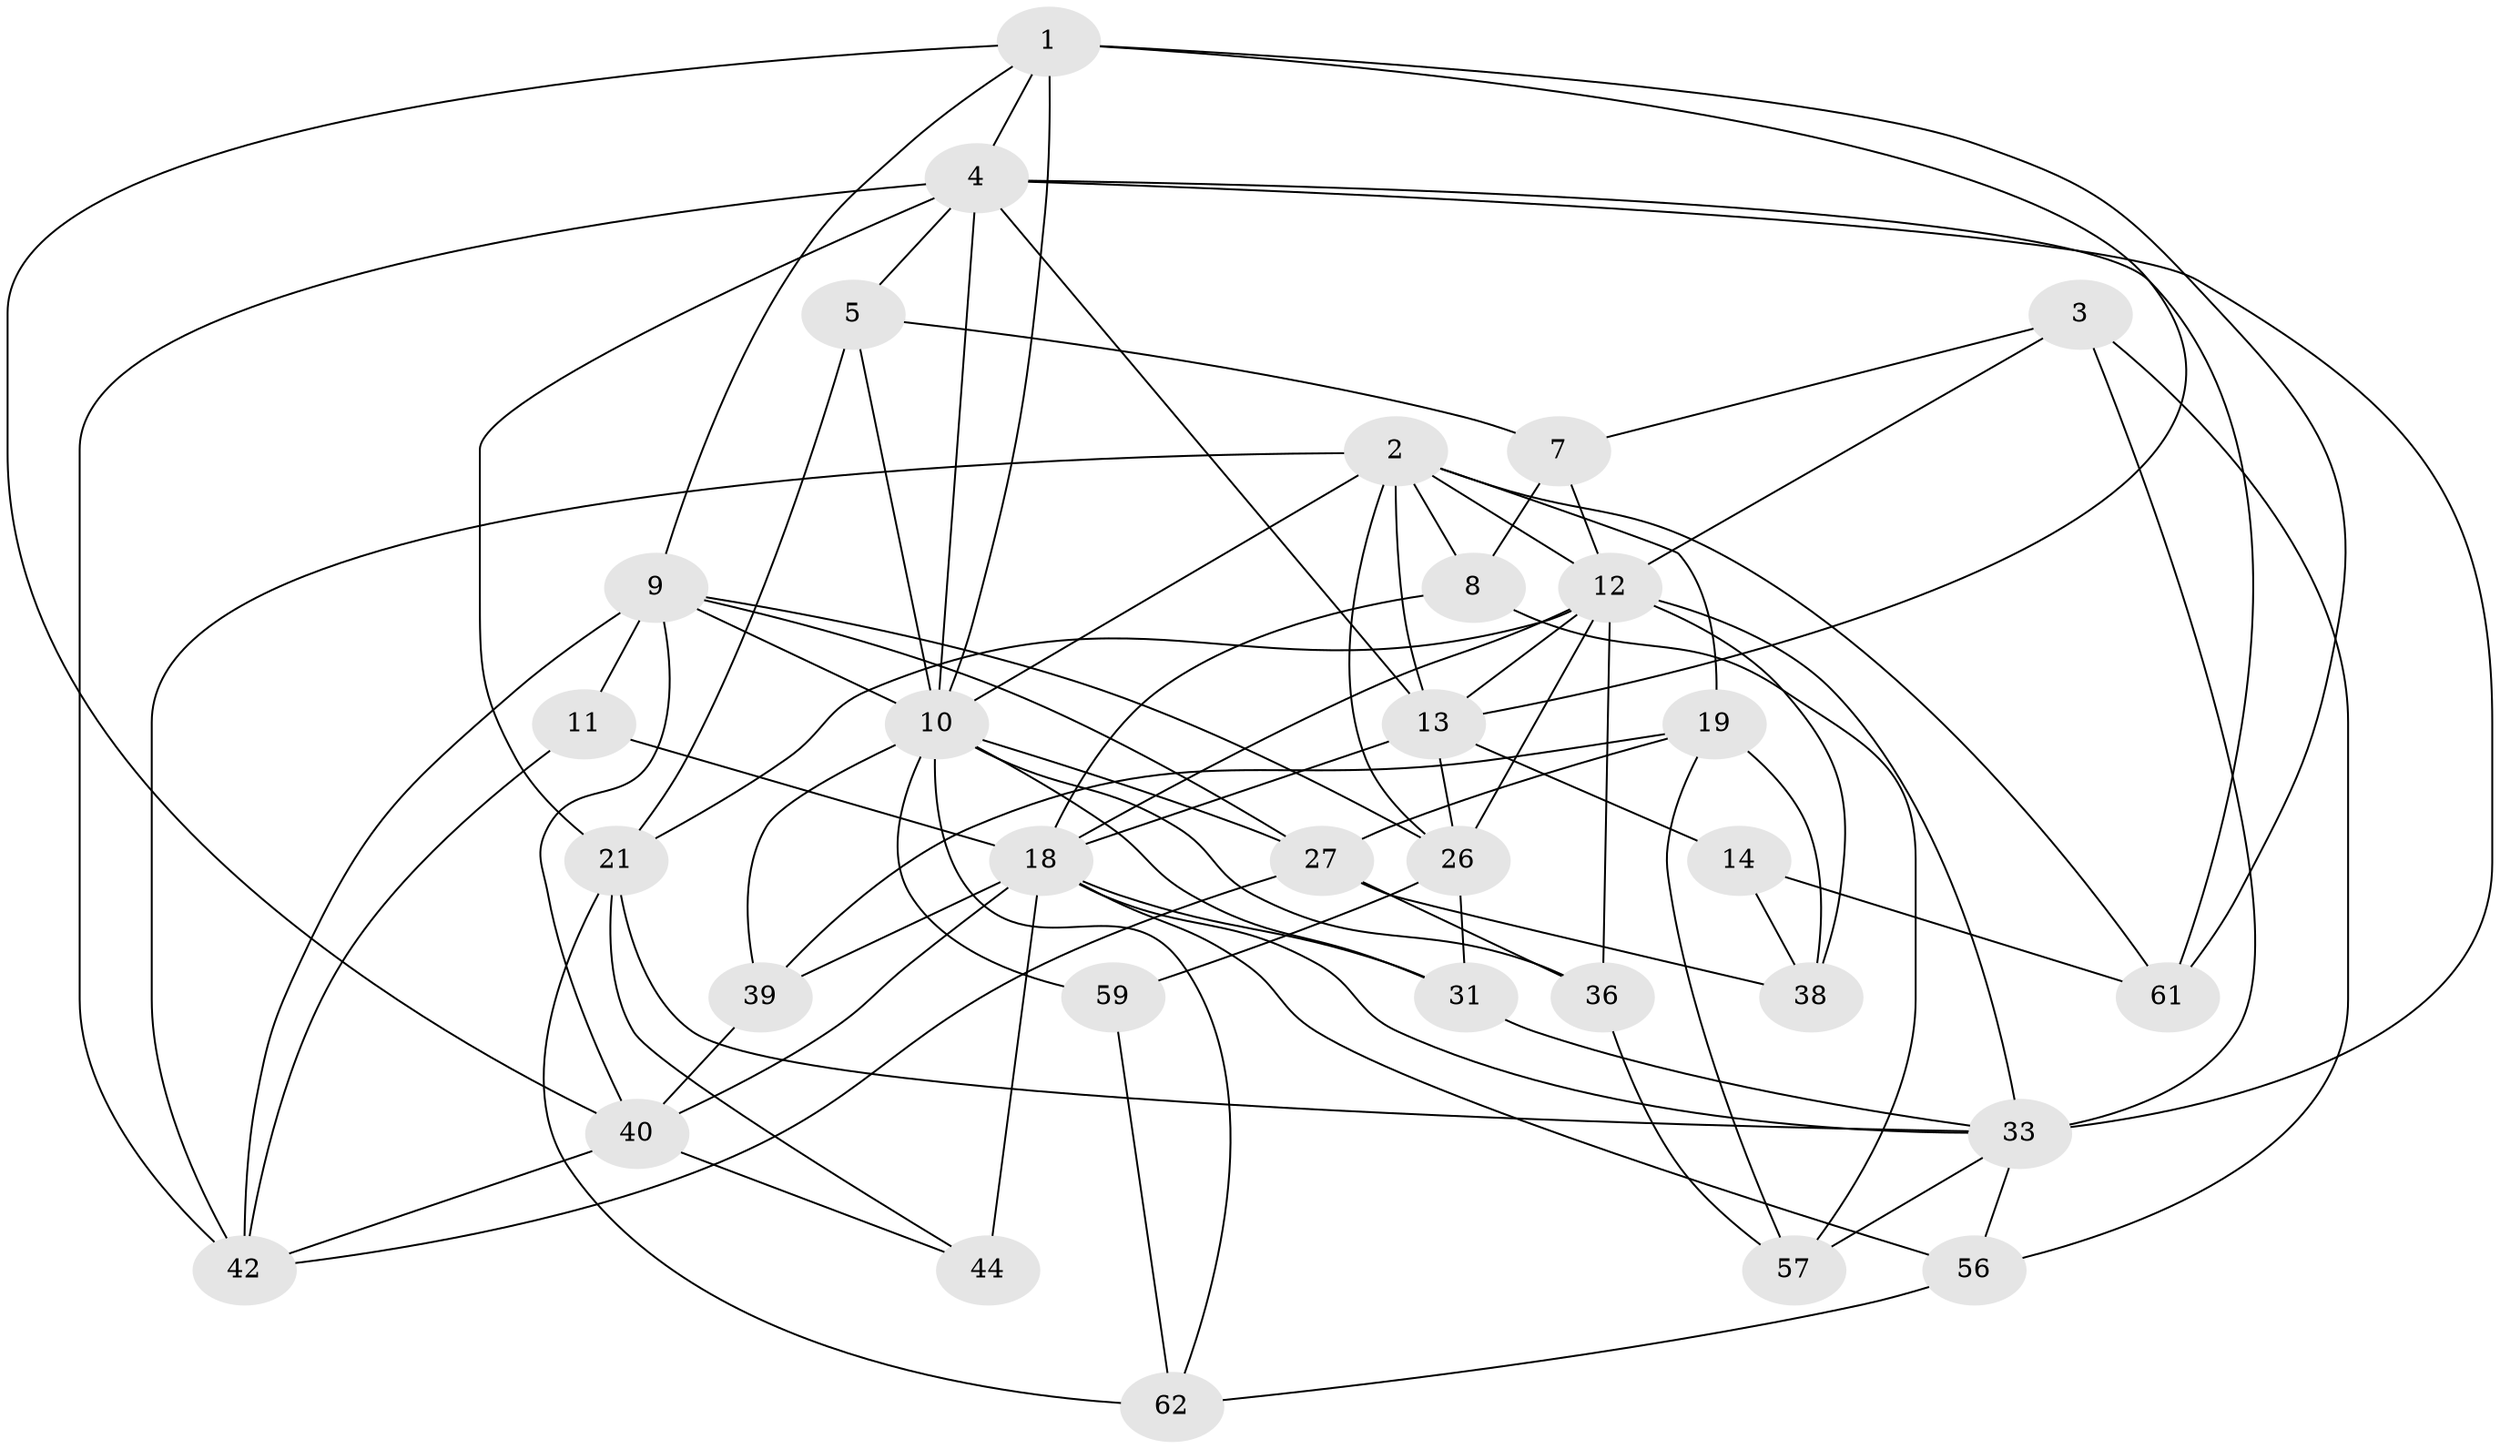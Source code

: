 // original degree distribution, {4: 1.0}
// Generated by graph-tools (version 1.1) at 2025/16/03/09/25 04:16:21]
// undirected, 31 vertices, 85 edges
graph export_dot {
graph [start="1"]
  node [color=gray90,style=filled];
  1 [super="+6"];
  2 [super="+30+16"];
  3;
  4 [super="+20"];
  5;
  7;
  8;
  9 [super="+60+15"];
  10 [super="+48+22+58"];
  11;
  12 [super="+49+54"];
  13 [super="+29"];
  14;
  18 [super="+32+52"];
  19 [super="+25"];
  21 [super="+34+24"];
  26 [super="+37"];
  27 [super="+35"];
  31;
  33 [super="+51+41"];
  36;
  38;
  39;
  40 [super="+53"];
  42 [super="+55"];
  44;
  56;
  57;
  59;
  61;
  62;
  1 -- 40;
  1 -- 10;
  1 -- 61;
  1 -- 13;
  1 -- 4;
  1 -- 9;
  2 -- 8;
  2 -- 10 [weight=2];
  2 -- 12;
  2 -- 19 [weight=2];
  2 -- 61;
  2 -- 26;
  2 -- 13;
  2 -- 42;
  3 -- 33;
  3 -- 56;
  3 -- 7;
  3 -- 12;
  4 -- 33;
  4 -- 13;
  4 -- 10;
  4 -- 5;
  4 -- 21;
  4 -- 61;
  4 -- 42;
  5 -- 7;
  5 -- 21;
  5 -- 10;
  7 -- 8;
  7 -- 12;
  8 -- 57;
  8 -- 18;
  9 -- 26;
  9 -- 27;
  9 -- 10 [weight=2];
  9 -- 42;
  9 -- 40;
  9 -- 11;
  10 -- 59 [weight=2];
  10 -- 27;
  10 -- 39;
  10 -- 36;
  10 -- 31;
  10 -- 62;
  11 -- 42;
  11 -- 18 [weight=2];
  12 -- 36;
  12 -- 18;
  12 -- 38;
  12 -- 26;
  12 -- 13;
  12 -- 21;
  12 -- 33;
  13 -- 18;
  13 -- 26;
  13 -- 14 [weight=2];
  14 -- 38;
  14 -- 61;
  18 -- 33;
  18 -- 39;
  18 -- 40;
  18 -- 44 [weight=2];
  18 -- 31;
  18 -- 56;
  19 -- 57;
  19 -- 27;
  19 -- 38;
  19 -- 39;
  21 -- 44;
  21 -- 33;
  21 -- 62;
  26 -- 59;
  26 -- 31;
  27 -- 36;
  27 -- 42;
  27 -- 38;
  31 -- 33;
  33 -- 56;
  33 -- 57;
  36 -- 57;
  39 -- 40;
  40 -- 44;
  40 -- 42;
  56 -- 62;
  59 -- 62;
}
